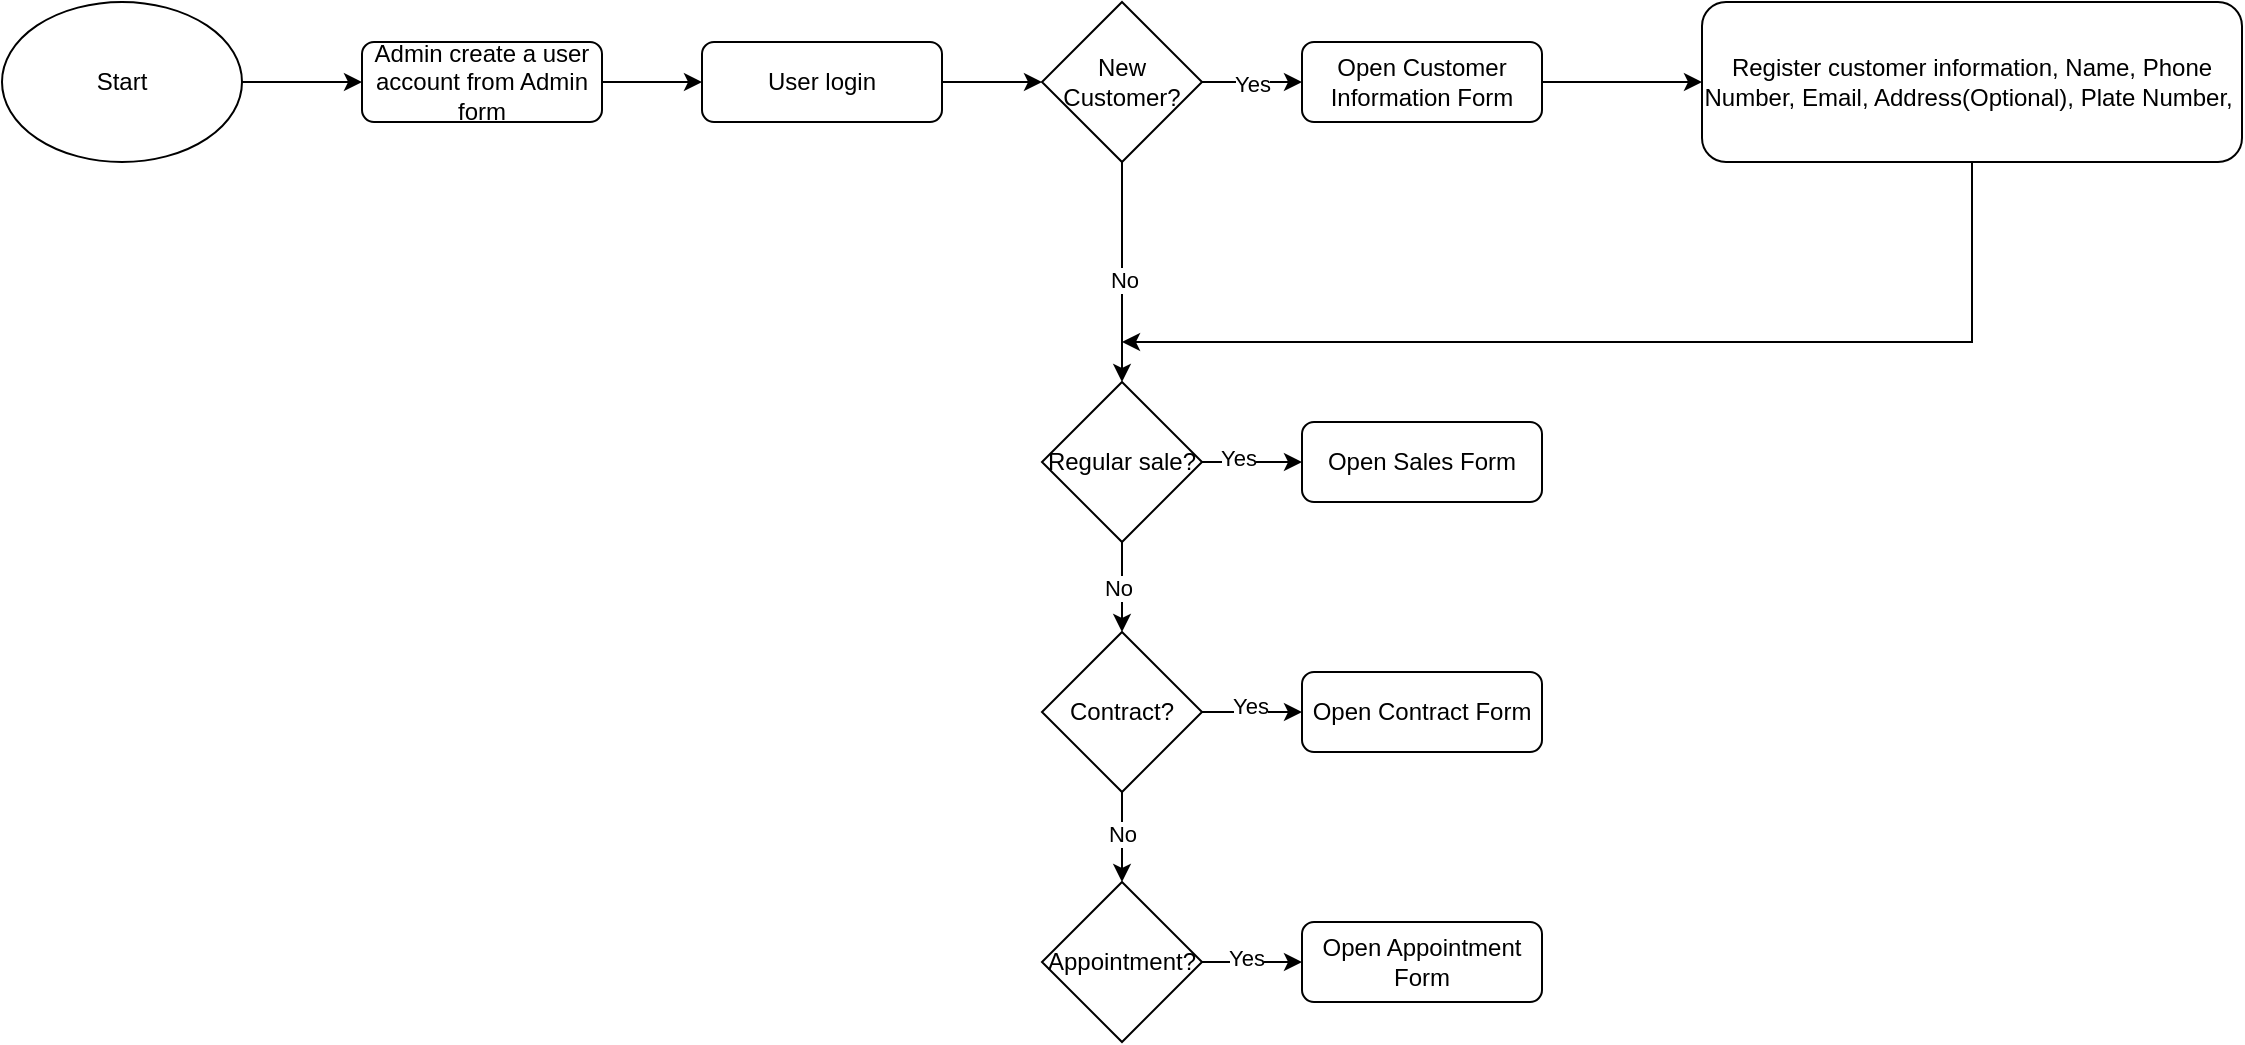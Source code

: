 <mxfile version="28.2.5">
  <diagram id="C5RBs43oDa-KdzZeNtuy" name="Page-1">
    <mxGraphModel dx="2444" dy="756" grid="1" gridSize="10" guides="1" tooltips="1" connect="1" arrows="1" fold="1" page="1" pageScale="1" pageWidth="827" pageHeight="1169" math="0" shadow="0">
      <root>
        <mxCell id="WIyWlLk6GJQsqaUBKTNV-0" />
        <mxCell id="WIyWlLk6GJQsqaUBKTNV-1" parent="WIyWlLk6GJQsqaUBKTNV-0" />
        <mxCell id="NBuyEfrGAmb6y_SJRW7L-2" style="edgeStyle=orthogonalEdgeStyle;rounded=0;orthogonalLoop=1;jettySize=auto;html=1;entryX=0;entryY=0.5;entryDx=0;entryDy=0;" edge="1" parent="WIyWlLk6GJQsqaUBKTNV-1" source="WIyWlLk6GJQsqaUBKTNV-3" target="NBuyEfrGAmb6y_SJRW7L-1">
          <mxGeometry relative="1" as="geometry" />
        </mxCell>
        <mxCell id="WIyWlLk6GJQsqaUBKTNV-3" value="Admin create a user account from Admin form" style="rounded=1;whiteSpace=wrap;html=1;fontSize=12;glass=0;strokeWidth=1;shadow=0;" parent="WIyWlLk6GJQsqaUBKTNV-1" vertex="1">
          <mxGeometry x="150" y="330" width="120" height="40" as="geometry" />
        </mxCell>
        <mxCell id="NBuyEfrGAmb6y_SJRW7L-7" style="edgeStyle=orthogonalEdgeStyle;rounded=0;orthogonalLoop=1;jettySize=auto;html=1;entryX=0;entryY=0.5;entryDx=0;entryDy=0;" edge="1" parent="WIyWlLk6GJQsqaUBKTNV-1" source="NBuyEfrGAmb6y_SJRW7L-1" target="NBuyEfrGAmb6y_SJRW7L-6">
          <mxGeometry relative="1" as="geometry" />
        </mxCell>
        <mxCell id="NBuyEfrGAmb6y_SJRW7L-1" value="User login" style="rounded=1;whiteSpace=wrap;html=1;fontSize=12;glass=0;strokeWidth=1;shadow=0;" vertex="1" parent="WIyWlLk6GJQsqaUBKTNV-1">
          <mxGeometry x="320" y="330" width="120" height="40" as="geometry" />
        </mxCell>
        <mxCell id="NBuyEfrGAmb6y_SJRW7L-5" style="edgeStyle=orthogonalEdgeStyle;rounded=0;orthogonalLoop=1;jettySize=auto;html=1;entryX=0;entryY=0.5;entryDx=0;entryDy=0;" edge="1" parent="WIyWlLk6GJQsqaUBKTNV-1" source="NBuyEfrGAmb6y_SJRW7L-4" target="WIyWlLk6GJQsqaUBKTNV-3">
          <mxGeometry relative="1" as="geometry" />
        </mxCell>
        <mxCell id="NBuyEfrGAmb6y_SJRW7L-4" value="Start" style="ellipse;whiteSpace=wrap;html=1;" vertex="1" parent="WIyWlLk6GJQsqaUBKTNV-1">
          <mxGeometry x="-30" y="310" width="120" height="80" as="geometry" />
        </mxCell>
        <mxCell id="NBuyEfrGAmb6y_SJRW7L-19" style="edgeStyle=orthogonalEdgeStyle;rounded=0;orthogonalLoop=1;jettySize=auto;html=1;entryX=0;entryY=0.5;entryDx=0;entryDy=0;" edge="1" parent="WIyWlLk6GJQsqaUBKTNV-1" source="NBuyEfrGAmb6y_SJRW7L-6" target="NBuyEfrGAmb6y_SJRW7L-8">
          <mxGeometry relative="1" as="geometry" />
        </mxCell>
        <mxCell id="NBuyEfrGAmb6y_SJRW7L-20" value="Yes" style="edgeLabel;html=1;align=center;verticalAlign=middle;resizable=0;points=[];" vertex="1" connectable="0" parent="NBuyEfrGAmb6y_SJRW7L-19">
          <mxGeometry y="-1" relative="1" as="geometry">
            <mxPoint as="offset" />
          </mxGeometry>
        </mxCell>
        <mxCell id="NBuyEfrGAmb6y_SJRW7L-21" style="edgeStyle=orthogonalEdgeStyle;rounded=0;orthogonalLoop=1;jettySize=auto;html=1;entryX=0.5;entryY=0;entryDx=0;entryDy=0;" edge="1" parent="WIyWlLk6GJQsqaUBKTNV-1" source="NBuyEfrGAmb6y_SJRW7L-6" target="NBuyEfrGAmb6y_SJRW7L-23">
          <mxGeometry relative="1" as="geometry">
            <mxPoint x="530" y="460" as="targetPoint" />
          </mxGeometry>
        </mxCell>
        <mxCell id="NBuyEfrGAmb6y_SJRW7L-22" value="No" style="edgeLabel;html=1;align=center;verticalAlign=middle;resizable=0;points=[];" vertex="1" connectable="0" parent="NBuyEfrGAmb6y_SJRW7L-21">
          <mxGeometry x="0.071" y="1" relative="1" as="geometry">
            <mxPoint as="offset" />
          </mxGeometry>
        </mxCell>
        <mxCell id="NBuyEfrGAmb6y_SJRW7L-6" value="New Customer?" style="rhombus;whiteSpace=wrap;html=1;" vertex="1" parent="WIyWlLk6GJQsqaUBKTNV-1">
          <mxGeometry x="490" y="310" width="80" height="80" as="geometry" />
        </mxCell>
        <mxCell id="NBuyEfrGAmb6y_SJRW7L-44" style="edgeStyle=orthogonalEdgeStyle;rounded=0;orthogonalLoop=1;jettySize=auto;html=1;entryX=0;entryY=0.5;entryDx=0;entryDy=0;" edge="1" parent="WIyWlLk6GJQsqaUBKTNV-1" source="NBuyEfrGAmb6y_SJRW7L-8" target="NBuyEfrGAmb6y_SJRW7L-43">
          <mxGeometry relative="1" as="geometry" />
        </mxCell>
        <mxCell id="NBuyEfrGAmb6y_SJRW7L-8" value="Open Customer Information Form" style="rounded=1;whiteSpace=wrap;html=1;fontSize=12;glass=0;strokeWidth=1;shadow=0;" vertex="1" parent="WIyWlLk6GJQsqaUBKTNV-1">
          <mxGeometry x="620" y="330" width="120" height="40" as="geometry" />
        </mxCell>
        <mxCell id="NBuyEfrGAmb6y_SJRW7L-26" style="edgeStyle=orthogonalEdgeStyle;rounded=0;orthogonalLoop=1;jettySize=auto;html=1;entryX=0;entryY=0.5;entryDx=0;entryDy=0;" edge="1" parent="WIyWlLk6GJQsqaUBKTNV-1" source="NBuyEfrGAmb6y_SJRW7L-23" target="NBuyEfrGAmb6y_SJRW7L-27">
          <mxGeometry relative="1" as="geometry">
            <mxPoint x="610" y="540" as="targetPoint" />
          </mxGeometry>
        </mxCell>
        <mxCell id="NBuyEfrGAmb6y_SJRW7L-29" value="Yes" style="edgeLabel;html=1;align=center;verticalAlign=middle;resizable=0;points=[];" vertex="1" connectable="0" parent="NBuyEfrGAmb6y_SJRW7L-26">
          <mxGeometry x="-0.3" y="2" relative="1" as="geometry">
            <mxPoint as="offset" />
          </mxGeometry>
        </mxCell>
        <mxCell id="NBuyEfrGAmb6y_SJRW7L-30" style="edgeStyle=orthogonalEdgeStyle;rounded=0;orthogonalLoop=1;jettySize=auto;html=1;entryX=0.5;entryY=0;entryDx=0;entryDy=0;" edge="1" parent="WIyWlLk6GJQsqaUBKTNV-1" source="NBuyEfrGAmb6y_SJRW7L-23" target="NBuyEfrGAmb6y_SJRW7L-24">
          <mxGeometry relative="1" as="geometry" />
        </mxCell>
        <mxCell id="NBuyEfrGAmb6y_SJRW7L-31" value="No" style="edgeLabel;html=1;align=center;verticalAlign=middle;resizable=0;points=[];" vertex="1" connectable="0" parent="NBuyEfrGAmb6y_SJRW7L-30">
          <mxGeometry y="-2" relative="1" as="geometry">
            <mxPoint as="offset" />
          </mxGeometry>
        </mxCell>
        <mxCell id="NBuyEfrGAmb6y_SJRW7L-23" value="Regular sale?" style="rhombus;whiteSpace=wrap;html=1;" vertex="1" parent="WIyWlLk6GJQsqaUBKTNV-1">
          <mxGeometry x="490" y="500" width="80" height="80" as="geometry" />
        </mxCell>
        <mxCell id="NBuyEfrGAmb6y_SJRW7L-32" style="edgeStyle=orthogonalEdgeStyle;rounded=0;orthogonalLoop=1;jettySize=auto;html=1;entryX=0.5;entryY=0;entryDx=0;entryDy=0;" edge="1" parent="WIyWlLk6GJQsqaUBKTNV-1" source="NBuyEfrGAmb6y_SJRW7L-24" target="NBuyEfrGAmb6y_SJRW7L-25">
          <mxGeometry relative="1" as="geometry" />
        </mxCell>
        <mxCell id="NBuyEfrGAmb6y_SJRW7L-33" value="No" style="edgeLabel;html=1;align=center;verticalAlign=middle;resizable=0;points=[];" vertex="1" connectable="0" parent="NBuyEfrGAmb6y_SJRW7L-32">
          <mxGeometry x="-0.074" relative="1" as="geometry">
            <mxPoint as="offset" />
          </mxGeometry>
        </mxCell>
        <mxCell id="NBuyEfrGAmb6y_SJRW7L-35" style="edgeStyle=orthogonalEdgeStyle;rounded=0;orthogonalLoop=1;jettySize=auto;html=1;exitX=1;exitY=0.5;exitDx=0;exitDy=0;entryX=0;entryY=0.5;entryDx=0;entryDy=0;" edge="1" parent="WIyWlLk6GJQsqaUBKTNV-1" source="NBuyEfrGAmb6y_SJRW7L-24" target="NBuyEfrGAmb6y_SJRW7L-34">
          <mxGeometry relative="1" as="geometry" />
        </mxCell>
        <mxCell id="NBuyEfrGAmb6y_SJRW7L-40" value="Yes" style="edgeLabel;html=1;align=center;verticalAlign=middle;resizable=0;points=[];" vertex="1" connectable="0" parent="NBuyEfrGAmb6y_SJRW7L-35">
          <mxGeometry x="-0.067" y="3" relative="1" as="geometry">
            <mxPoint as="offset" />
          </mxGeometry>
        </mxCell>
        <mxCell id="NBuyEfrGAmb6y_SJRW7L-24" value="Contract?" style="rhombus;whiteSpace=wrap;html=1;" vertex="1" parent="WIyWlLk6GJQsqaUBKTNV-1">
          <mxGeometry x="490" y="625" width="80" height="80" as="geometry" />
        </mxCell>
        <mxCell id="NBuyEfrGAmb6y_SJRW7L-38" style="edgeStyle=orthogonalEdgeStyle;rounded=0;orthogonalLoop=1;jettySize=auto;html=1;entryX=0;entryY=0.5;entryDx=0;entryDy=0;" edge="1" parent="WIyWlLk6GJQsqaUBKTNV-1" source="NBuyEfrGAmb6y_SJRW7L-25" target="NBuyEfrGAmb6y_SJRW7L-37">
          <mxGeometry relative="1" as="geometry" />
        </mxCell>
        <mxCell id="NBuyEfrGAmb6y_SJRW7L-39" value="Yes" style="edgeLabel;html=1;align=center;verticalAlign=middle;resizable=0;points=[];" vertex="1" connectable="0" parent="NBuyEfrGAmb6y_SJRW7L-38">
          <mxGeometry x="-0.133" y="2" relative="1" as="geometry">
            <mxPoint as="offset" />
          </mxGeometry>
        </mxCell>
        <mxCell id="NBuyEfrGAmb6y_SJRW7L-25" value="Appointment?" style="rhombus;whiteSpace=wrap;html=1;" vertex="1" parent="WIyWlLk6GJQsqaUBKTNV-1">
          <mxGeometry x="490" y="750" width="80" height="80" as="geometry" />
        </mxCell>
        <mxCell id="NBuyEfrGAmb6y_SJRW7L-27" value="Open Sales Form" style="rounded=1;whiteSpace=wrap;html=1;fontSize=12;glass=0;strokeWidth=1;shadow=0;" vertex="1" parent="WIyWlLk6GJQsqaUBKTNV-1">
          <mxGeometry x="620" y="520" width="120" height="40" as="geometry" />
        </mxCell>
        <mxCell id="NBuyEfrGAmb6y_SJRW7L-34" value="Open Contract Form" style="rounded=1;whiteSpace=wrap;html=1;fontSize=12;glass=0;strokeWidth=1;shadow=0;" vertex="1" parent="WIyWlLk6GJQsqaUBKTNV-1">
          <mxGeometry x="620" y="645" width="120" height="40" as="geometry" />
        </mxCell>
        <mxCell id="NBuyEfrGAmb6y_SJRW7L-37" value="Open Appointment Form" style="rounded=1;whiteSpace=wrap;html=1;fontSize=12;glass=0;strokeWidth=1;shadow=0;" vertex="1" parent="WIyWlLk6GJQsqaUBKTNV-1">
          <mxGeometry x="620" y="770" width="120" height="40" as="geometry" />
        </mxCell>
        <mxCell id="NBuyEfrGAmb6y_SJRW7L-46" style="edgeStyle=orthogonalEdgeStyle;rounded=0;orthogonalLoop=1;jettySize=auto;html=1;" edge="1" parent="WIyWlLk6GJQsqaUBKTNV-1" source="NBuyEfrGAmb6y_SJRW7L-43">
          <mxGeometry relative="1" as="geometry">
            <mxPoint x="530" y="480" as="targetPoint" />
            <Array as="points">
              <mxPoint x="955" y="480" />
            </Array>
          </mxGeometry>
        </mxCell>
        <mxCell id="NBuyEfrGAmb6y_SJRW7L-43" value="Register customer information, Name, Phone Number, Email, Address(Optional), Plate Number,&amp;nbsp;" style="rounded=1;whiteSpace=wrap;html=1;fontSize=12;glass=0;strokeWidth=1;shadow=0;" vertex="1" parent="WIyWlLk6GJQsqaUBKTNV-1">
          <mxGeometry x="820" y="310" width="270" height="80" as="geometry" />
        </mxCell>
      </root>
    </mxGraphModel>
  </diagram>
</mxfile>

